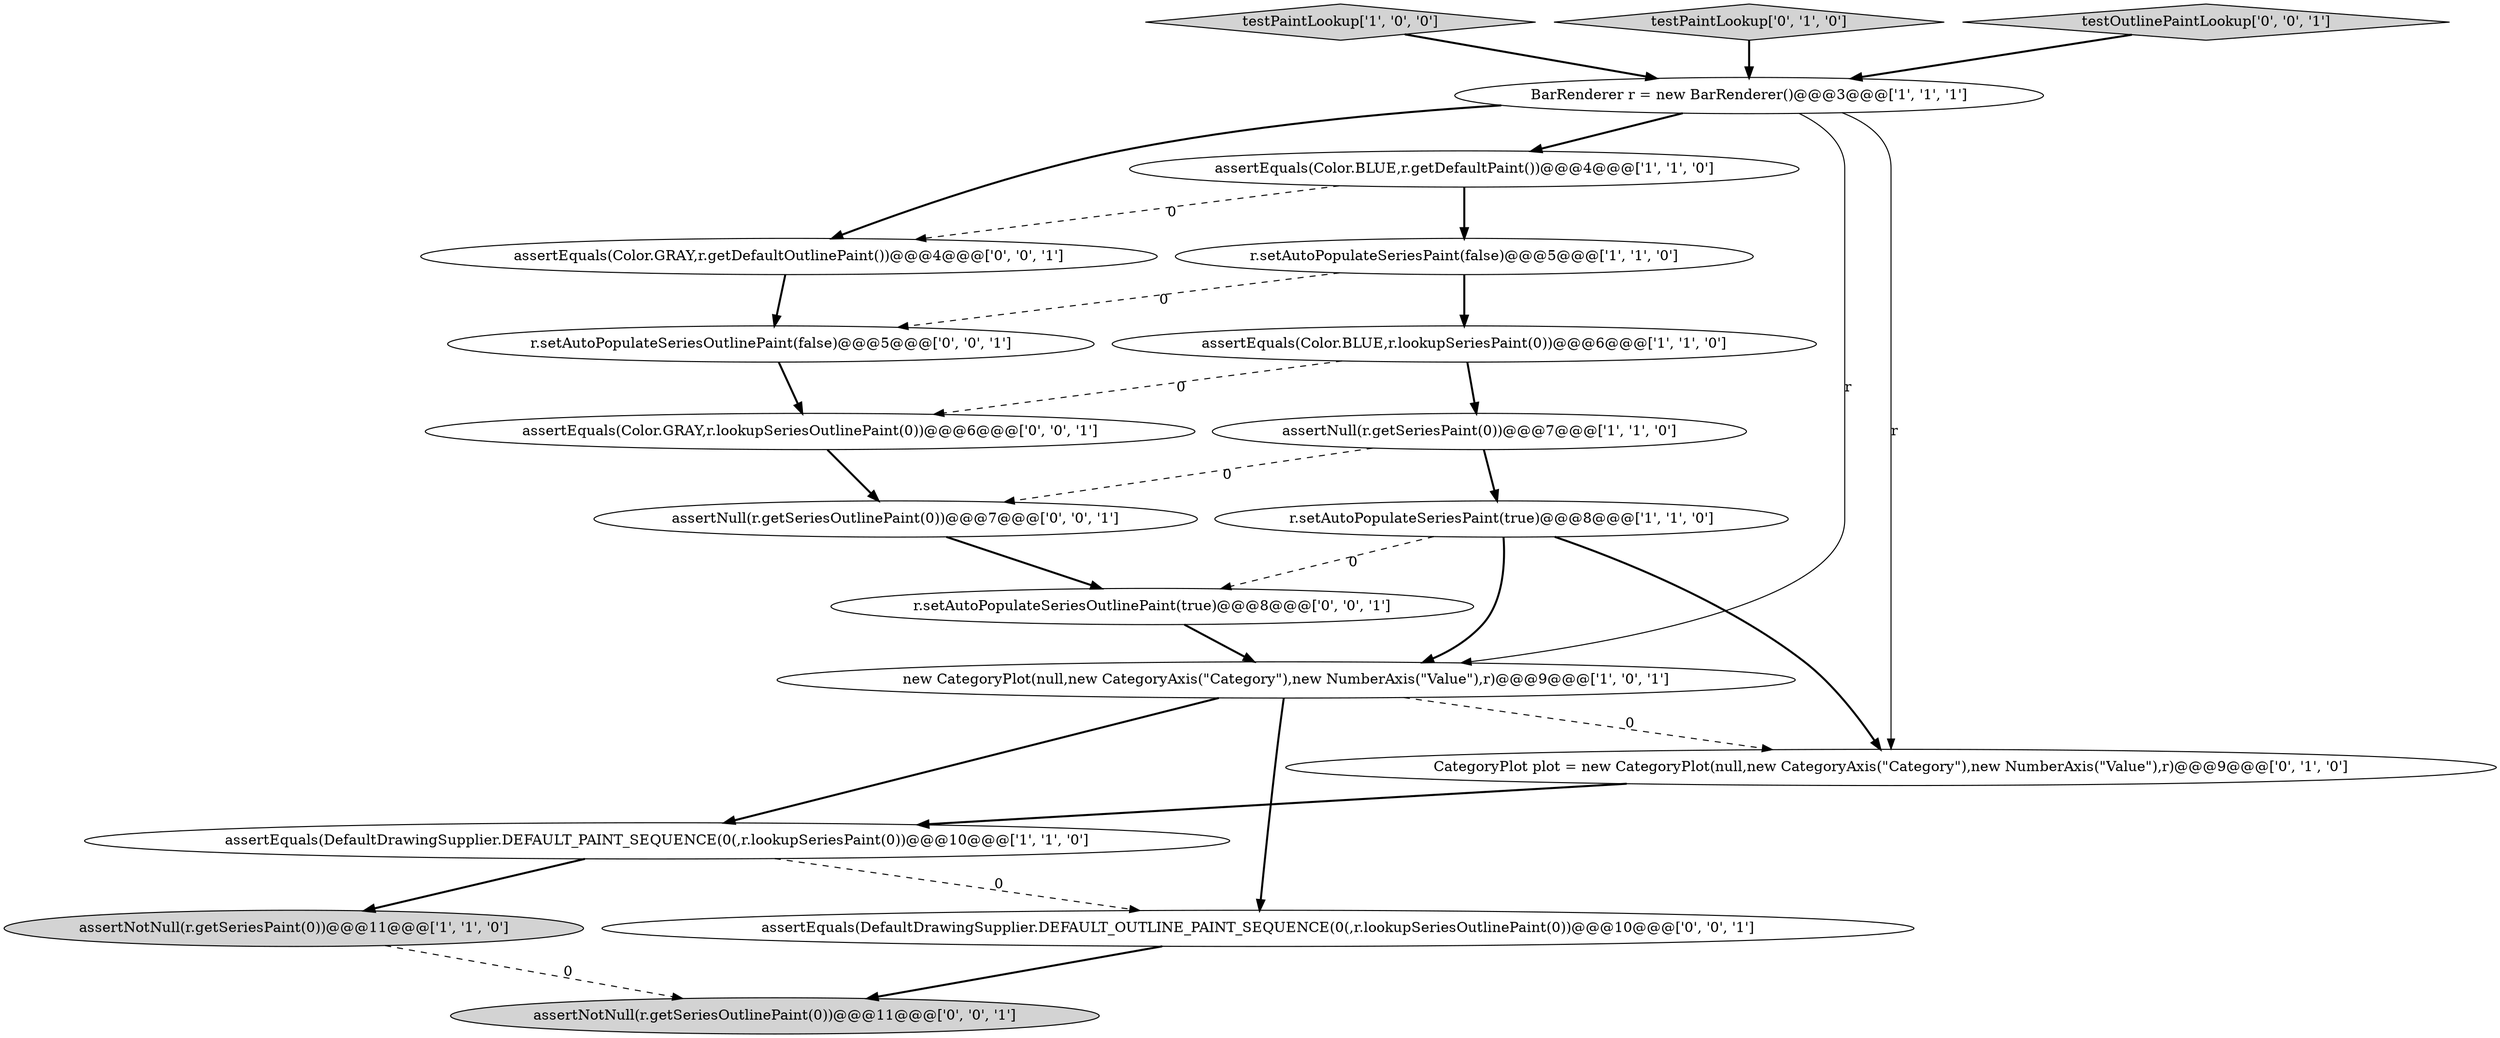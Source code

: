 digraph {
16 [style = filled, label = "assertEquals(Color.GRAY,r.lookupSeriesOutlinePaint(0))@@@6@@@['0', '0', '1']", fillcolor = white, shape = ellipse image = "AAA0AAABBB3BBB"];
5 [style = filled, label = "new CategoryPlot(null,new CategoryAxis(\"Category\"),new NumberAxis(\"Value\"),r)@@@9@@@['1', '0', '1']", fillcolor = white, shape = ellipse image = "AAA0AAABBB1BBB"];
1 [style = filled, label = "assertNotNull(r.getSeriesPaint(0))@@@11@@@['1', '1', '0']", fillcolor = lightgray, shape = ellipse image = "AAA0AAABBB1BBB"];
9 [style = filled, label = "testPaintLookup['1', '0', '0']", fillcolor = lightgray, shape = diamond image = "AAA0AAABBB1BBB"];
2 [style = filled, label = "r.setAutoPopulateSeriesPaint(true)@@@8@@@['1', '1', '0']", fillcolor = white, shape = ellipse image = "AAA0AAABBB1BBB"];
4 [style = filled, label = "assertNull(r.getSeriesPaint(0))@@@7@@@['1', '1', '0']", fillcolor = white, shape = ellipse image = "AAA0AAABBB1BBB"];
8 [style = filled, label = "assertEquals(Color.BLUE,r.getDefaultPaint())@@@4@@@['1', '1', '0']", fillcolor = white, shape = ellipse image = "AAA0AAABBB1BBB"];
11 [style = filled, label = "testPaintLookup['0', '1', '0']", fillcolor = lightgray, shape = diamond image = "AAA0AAABBB2BBB"];
15 [style = filled, label = "assertEquals(Color.GRAY,r.getDefaultOutlinePaint())@@@4@@@['0', '0', '1']", fillcolor = white, shape = ellipse image = "AAA0AAABBB3BBB"];
12 [style = filled, label = "assertNull(r.getSeriesOutlinePaint(0))@@@7@@@['0', '0', '1']", fillcolor = white, shape = ellipse image = "AAA0AAABBB3BBB"];
17 [style = filled, label = "testOutlinePaintLookup['0', '0', '1']", fillcolor = lightgray, shape = diamond image = "AAA0AAABBB3BBB"];
14 [style = filled, label = "assertNotNull(r.getSeriesOutlinePaint(0))@@@11@@@['0', '0', '1']", fillcolor = lightgray, shape = ellipse image = "AAA0AAABBB3BBB"];
3 [style = filled, label = "r.setAutoPopulateSeriesPaint(false)@@@5@@@['1', '1', '0']", fillcolor = white, shape = ellipse image = "AAA0AAABBB1BBB"];
19 [style = filled, label = "assertEquals(DefaultDrawingSupplier.DEFAULT_OUTLINE_PAINT_SEQUENCE(0(,r.lookupSeriesOutlinePaint(0))@@@10@@@['0', '0', '1']", fillcolor = white, shape = ellipse image = "AAA0AAABBB3BBB"];
0 [style = filled, label = "assertEquals(Color.BLUE,r.lookupSeriesPaint(0))@@@6@@@['1', '1', '0']", fillcolor = white, shape = ellipse image = "AAA0AAABBB1BBB"];
6 [style = filled, label = "BarRenderer r = new BarRenderer()@@@3@@@['1', '1', '1']", fillcolor = white, shape = ellipse image = "AAA0AAABBB1BBB"];
18 [style = filled, label = "r.setAutoPopulateSeriesOutlinePaint(false)@@@5@@@['0', '0', '1']", fillcolor = white, shape = ellipse image = "AAA0AAABBB3BBB"];
10 [style = filled, label = "CategoryPlot plot = new CategoryPlot(null,new CategoryAxis(\"Category\"),new NumberAxis(\"Value\"),r)@@@9@@@['0', '1', '0']", fillcolor = white, shape = ellipse image = "AAA1AAABBB2BBB"];
13 [style = filled, label = "r.setAutoPopulateSeriesOutlinePaint(true)@@@8@@@['0', '0', '1']", fillcolor = white, shape = ellipse image = "AAA0AAABBB3BBB"];
7 [style = filled, label = "assertEquals(DefaultDrawingSupplier.DEFAULT_PAINT_SEQUENCE(0(,r.lookupSeriesPaint(0))@@@10@@@['1', '1', '0']", fillcolor = white, shape = ellipse image = "AAA0AAABBB1BBB"];
5->19 [style = bold, label=""];
5->7 [style = bold, label=""];
0->4 [style = bold, label=""];
4->12 [style = dashed, label="0"];
6->15 [style = bold, label=""];
15->18 [style = bold, label=""];
2->5 [style = bold, label=""];
1->14 [style = dashed, label="0"];
7->19 [style = dashed, label="0"];
2->10 [style = bold, label=""];
11->6 [style = bold, label=""];
6->10 [style = solid, label="r"];
6->8 [style = bold, label=""];
8->3 [style = bold, label=""];
4->2 [style = bold, label=""];
12->13 [style = bold, label=""];
9->6 [style = bold, label=""];
16->12 [style = bold, label=""];
0->16 [style = dashed, label="0"];
10->7 [style = bold, label=""];
17->6 [style = bold, label=""];
3->0 [style = bold, label=""];
8->15 [style = dashed, label="0"];
18->16 [style = bold, label=""];
3->18 [style = dashed, label="0"];
5->10 [style = dashed, label="0"];
19->14 [style = bold, label=""];
7->1 [style = bold, label=""];
13->5 [style = bold, label=""];
2->13 [style = dashed, label="0"];
6->5 [style = solid, label="r"];
}
